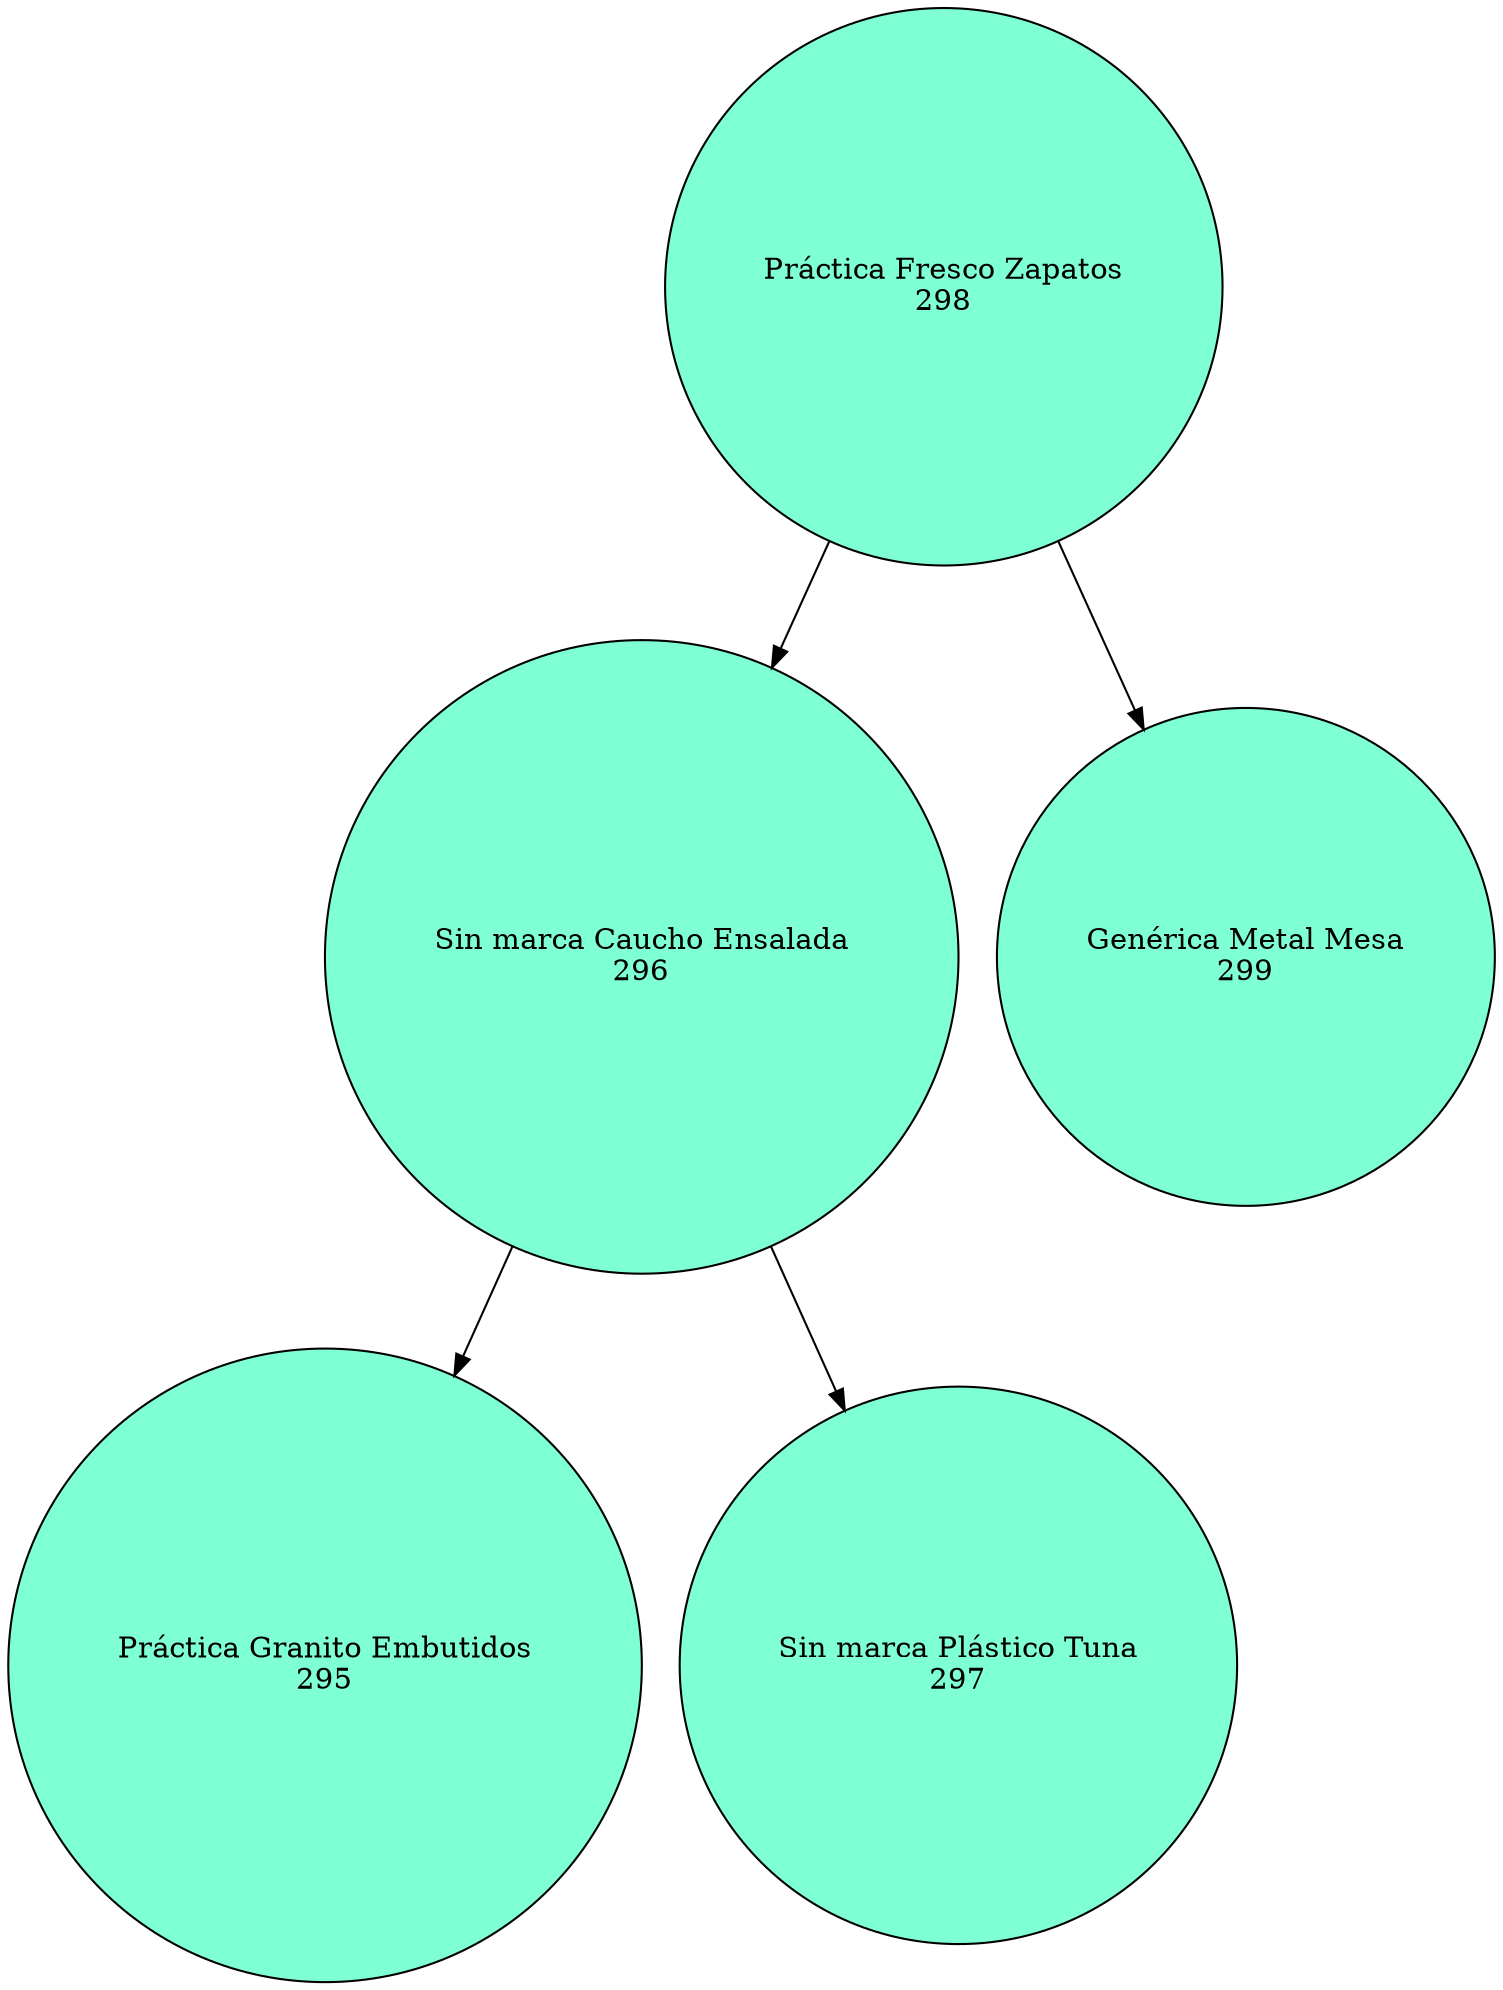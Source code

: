 digraph G{
node [shape=circle style=filled];
"0xc0000d6298"[label="Práctica Fresco Zapatos
298" fillcolor=aquamarine];
"0xc0000d6298" -> "0xc00011f150";
"0xc0000d6298" -> "0xc00011f158";
"0xc00011f150"[label="Sin marca Caucho Ensalada
296" fillcolor=aquamarine];
"0xc00011f150" -> "0xc00011f030";
"0xc00011f150" -> "0xc00011f038";
"0xc00011f030"[label="Práctica Granito Embutidos
295" fillcolor=aquamarine];
"0xc00011f038"[label="Sin marca Plástico Tuna
297" fillcolor=aquamarine];
"0xc00011f158"[label="Genérica Metal Mesa
299" fillcolor=aquamarine];

}
